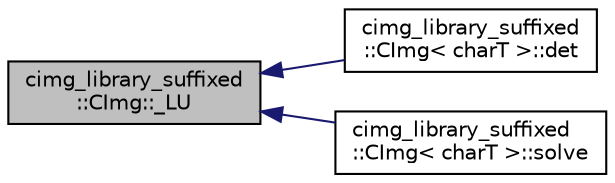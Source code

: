 digraph "cimg_library_suffixed::CImg::_LU"
{
  edge [fontname="Helvetica",fontsize="10",labelfontname="Helvetica",labelfontsize="10"];
  node [fontname="Helvetica",fontsize="10",shape=record];
  rankdir="LR";
  Node248 [label="cimg_library_suffixed\l::CImg::_LU",height=0.2,width=0.4,color="black", fillcolor="grey75", style="filled", fontcolor="black"];
  Node248 -> Node249 [dir="back",color="midnightblue",fontsize="10",style="solid",fontname="Helvetica"];
  Node249 [label="cimg_library_suffixed\l::CImg\< charT \>::det",height=0.2,width=0.4,color="black", fillcolor="white", style="filled",URL="$structcimg__library__suffixed_1_1_c_img.html#a89c4a7eddf8e3d1cc5823576a2399c45",tooltip="Compute the determinant of the image, viewed as a matrix. "];
  Node248 -> Node250 [dir="back",color="midnightblue",fontsize="10",style="solid",fontname="Helvetica"];
  Node250 [label="cimg_library_suffixed\l::CImg\< charT \>::solve",height=0.2,width=0.4,color="black", fillcolor="white", style="filled",URL="$structcimg__library__suffixed_1_1_c_img.html#a3c868d05056064840adec3b2e75f2c22",tooltip="Solve a system of linear equations. "];
}
